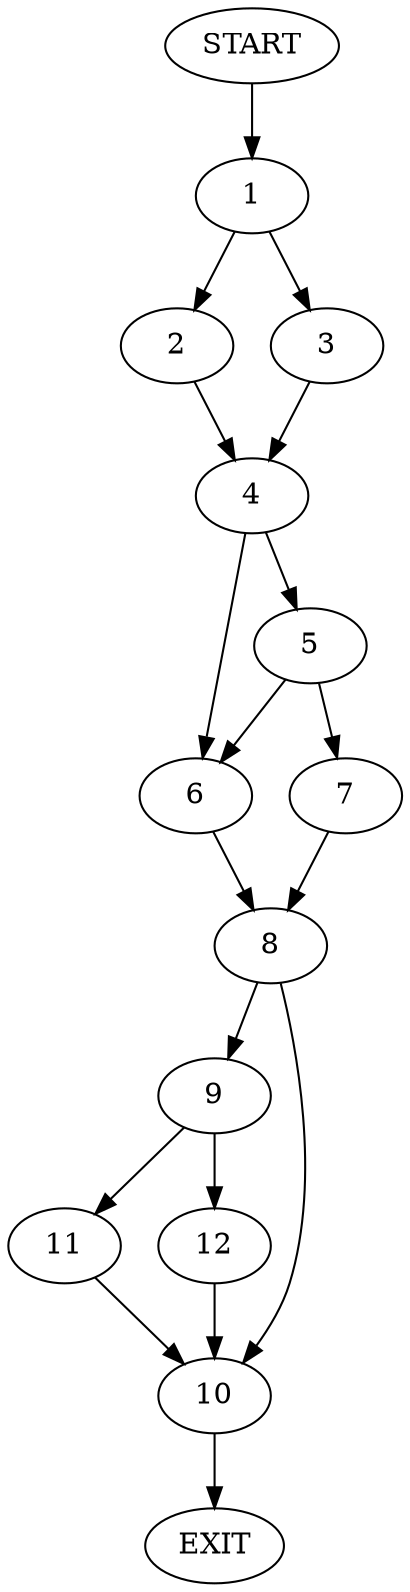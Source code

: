digraph {
0 [label="START"]
13 [label="EXIT"]
0 -> 1
1 -> 2
1 -> 3
2 -> 4
3 -> 4
4 -> 5
4 -> 6
5 -> 6
5 -> 7
6 -> 8
7 -> 8
8 -> 9
8 -> 10
10 -> 13
9 -> 11
9 -> 12
12 -> 10
11 -> 10
}
